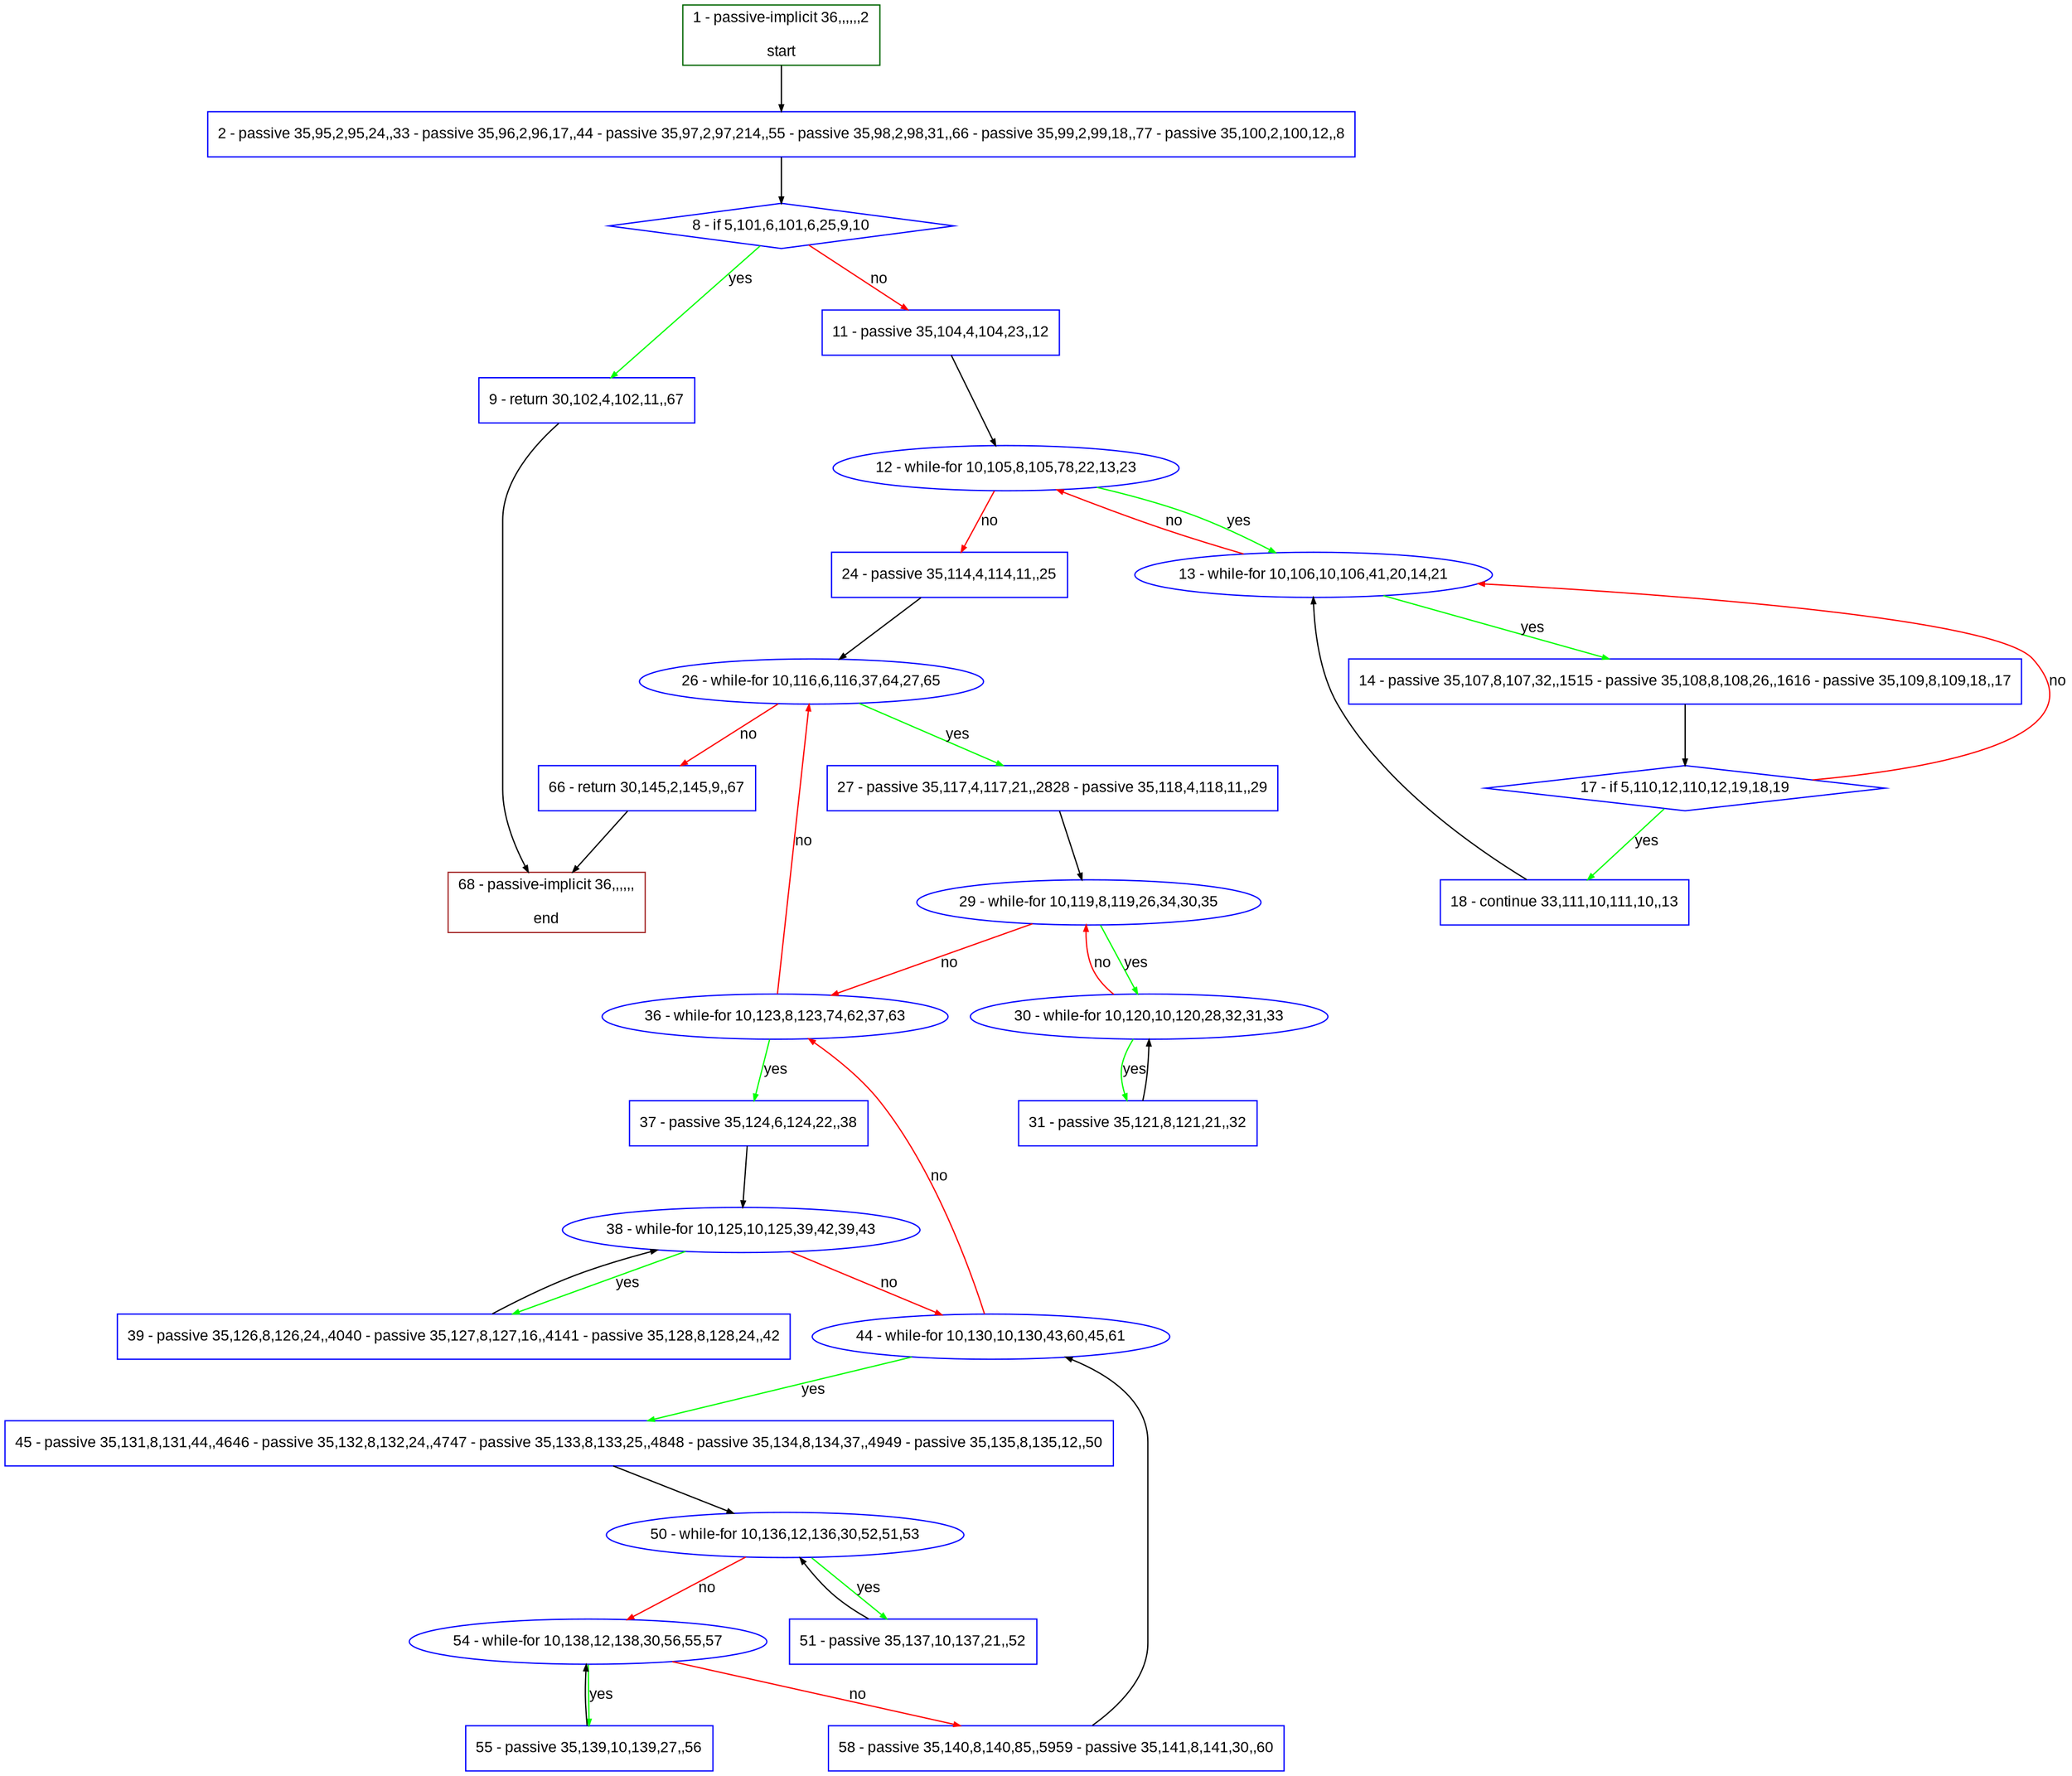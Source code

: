 digraph "" {
  graph [pack="true", label="", fontsize="12", packmode="clust", fontname="Arial", fillcolor="#FFFFCC", bgcolor="white", style="rounded,filled", compound="true"];
  node [node_initialized="no", label="", color="grey", fontsize="12", fillcolor="white", fontname="Arial", style="filled", shape="rectangle", compound="true", fixedsize="false"];
  edge [fontcolor="black", arrowhead="normal", arrowtail="none", arrowsize="0.5", ltail="", label="", color="black", fontsize="12", lhead="", fontname="Arial", dir="forward", compound="true"];
  __N1 [label="2 - passive 35,95,2,95,24,,33 - passive 35,96,2,96,17,,44 - passive 35,97,2,97,214,,55 - passive 35,98,2,98,31,,66 - passive 35,99,2,99,18,,77 - passive 35,100,2,100,12,,8", color="#0000ff", fillcolor="#ffffff", style="filled", shape="box"];
  __N2 [label="1 - passive-implicit 36,,,,,,2\n\nstart", color="#006400", fillcolor="#ffffff", style="filled", shape="box"];
  __N3 [label="8 - if 5,101,6,101,6,25,9,10", color="#0000ff", fillcolor="#ffffff", style="filled", shape="diamond"];
  __N4 [label="9 - return 30,102,4,102,11,,67", color="#0000ff", fillcolor="#ffffff", style="filled", shape="box"];
  __N5 [label="11 - passive 35,104,4,104,23,,12", color="#0000ff", fillcolor="#ffffff", style="filled", shape="box"];
  __N6 [label="68 - passive-implicit 36,,,,,,\n\nend", color="#a52a2a", fillcolor="#ffffff", style="filled", shape="box"];
  __N7 [label="12 - while-for 10,105,8,105,78,22,13,23", color="#0000ff", fillcolor="#ffffff", style="filled", shape="oval"];
  __N8 [label="13 - while-for 10,106,10,106,41,20,14,21", color="#0000ff", fillcolor="#ffffff", style="filled", shape="oval"];
  __N9 [label="24 - passive 35,114,4,114,11,,25", color="#0000ff", fillcolor="#ffffff", style="filled", shape="box"];
  __N10 [label="14 - passive 35,107,8,107,32,,1515 - passive 35,108,8,108,26,,1616 - passive 35,109,8,109,18,,17", color="#0000ff", fillcolor="#ffffff", style="filled", shape="box"];
  __N11 [label="17 - if 5,110,12,110,12,19,18,19", color="#0000ff", fillcolor="#ffffff", style="filled", shape="diamond"];
  __N12 [label="18 - continue 33,111,10,111,10,,13", color="#0000ff", fillcolor="#ffffff", style="filled", shape="box"];
  __N13 [label="26 - while-for 10,116,6,116,37,64,27,65", color="#0000ff", fillcolor="#ffffff", style="filled", shape="oval"];
  __N14 [label="27 - passive 35,117,4,117,21,,2828 - passive 35,118,4,118,11,,29", color="#0000ff", fillcolor="#ffffff", style="filled", shape="box"];
  __N15 [label="66 - return 30,145,2,145,9,,67", color="#0000ff", fillcolor="#ffffff", style="filled", shape="box"];
  __N16 [label="29 - while-for 10,119,8,119,26,34,30,35", color="#0000ff", fillcolor="#ffffff", style="filled", shape="oval"];
  __N17 [label="30 - while-for 10,120,10,120,28,32,31,33", color="#0000ff", fillcolor="#ffffff", style="filled", shape="oval"];
  __N18 [label="36 - while-for 10,123,8,123,74,62,37,63", color="#0000ff", fillcolor="#ffffff", style="filled", shape="oval"];
  __N19 [label="31 - passive 35,121,8,121,21,,32", color="#0000ff", fillcolor="#ffffff", style="filled", shape="box"];
  __N20 [label="37 - passive 35,124,6,124,22,,38", color="#0000ff", fillcolor="#ffffff", style="filled", shape="box"];
  __N21 [label="38 - while-for 10,125,10,125,39,42,39,43", color="#0000ff", fillcolor="#ffffff", style="filled", shape="oval"];
  __N22 [label="39 - passive 35,126,8,126,24,,4040 - passive 35,127,8,127,16,,4141 - passive 35,128,8,128,24,,42", color="#0000ff", fillcolor="#ffffff", style="filled", shape="box"];
  __N23 [label="44 - while-for 10,130,10,130,43,60,45,61", color="#0000ff", fillcolor="#ffffff", style="filled", shape="oval"];
  __N24 [label="45 - passive 35,131,8,131,44,,4646 - passive 35,132,8,132,24,,4747 - passive 35,133,8,133,25,,4848 - passive 35,134,8,134,37,,4949 - passive 35,135,8,135,12,,50", color="#0000ff", fillcolor="#ffffff", style="filled", shape="box"];
  __N25 [label="50 - while-for 10,136,12,136,30,52,51,53", color="#0000ff", fillcolor="#ffffff", style="filled", shape="oval"];
  __N26 [label="51 - passive 35,137,10,137,21,,52", color="#0000ff", fillcolor="#ffffff", style="filled", shape="box"];
  __N27 [label="54 - while-for 10,138,12,138,30,56,55,57", color="#0000ff", fillcolor="#ffffff", style="filled", shape="oval"];
  __N28 [label="55 - passive 35,139,10,139,27,,56", color="#0000ff", fillcolor="#ffffff", style="filled", shape="box"];
  __N29 [label="58 - passive 35,140,8,140,85,,5959 - passive 35,141,8,141,30,,60", color="#0000ff", fillcolor="#ffffff", style="filled", shape="box"];
  __N2 -> __N1 [arrowhead="normal", arrowtail="none", color="#000000", label="", dir="forward"];
  __N1 -> __N3 [arrowhead="normal", arrowtail="none", color="#000000", label="", dir="forward"];
  __N3 -> __N4 [arrowhead="normal", arrowtail="none", color="#00ff00", label="yes", dir="forward"];
  __N3 -> __N5 [arrowhead="normal", arrowtail="none", color="#ff0000", label="no", dir="forward"];
  __N4 -> __N6 [arrowhead="normal", arrowtail="none", color="#000000", label="", dir="forward"];
  __N5 -> __N7 [arrowhead="normal", arrowtail="none", color="#000000", label="", dir="forward"];
  __N7 -> __N8 [arrowhead="normal", arrowtail="none", color="#00ff00", label="yes", dir="forward"];
  __N8 -> __N7 [arrowhead="normal", arrowtail="none", color="#ff0000", label="no", dir="forward"];
  __N7 -> __N9 [arrowhead="normal", arrowtail="none", color="#ff0000", label="no", dir="forward"];
  __N8 -> __N10 [arrowhead="normal", arrowtail="none", color="#00ff00", label="yes", dir="forward"];
  __N10 -> __N11 [arrowhead="normal", arrowtail="none", color="#000000", label="", dir="forward"];
  __N11 -> __N8 [arrowhead="normal", arrowtail="none", color="#ff0000", label="no", dir="forward"];
  __N11 -> __N12 [arrowhead="normal", arrowtail="none", color="#00ff00", label="yes", dir="forward"];
  __N12 -> __N8 [arrowhead="normal", arrowtail="none", color="#000000", label="", dir="forward"];
  __N9 -> __N13 [arrowhead="normal", arrowtail="none", color="#000000", label="", dir="forward"];
  __N13 -> __N14 [arrowhead="normal", arrowtail="none", color="#00ff00", label="yes", dir="forward"];
  __N13 -> __N15 [arrowhead="normal", arrowtail="none", color="#ff0000", label="no", dir="forward"];
  __N14 -> __N16 [arrowhead="normal", arrowtail="none", color="#000000", label="", dir="forward"];
  __N16 -> __N17 [arrowhead="normal", arrowtail="none", color="#00ff00", label="yes", dir="forward"];
  __N17 -> __N16 [arrowhead="normal", arrowtail="none", color="#ff0000", label="no", dir="forward"];
  __N16 -> __N18 [arrowhead="normal", arrowtail="none", color="#ff0000", label="no", dir="forward"];
  __N17 -> __N19 [arrowhead="normal", arrowtail="none", color="#00ff00", label="yes", dir="forward"];
  __N19 -> __N17 [arrowhead="normal", arrowtail="none", color="#000000", label="", dir="forward"];
  __N18 -> __N13 [arrowhead="normal", arrowtail="none", color="#ff0000", label="no", dir="forward"];
  __N18 -> __N20 [arrowhead="normal", arrowtail="none", color="#00ff00", label="yes", dir="forward"];
  __N20 -> __N21 [arrowhead="normal", arrowtail="none", color="#000000", label="", dir="forward"];
  __N21 -> __N22 [arrowhead="normal", arrowtail="none", color="#00ff00", label="yes", dir="forward"];
  __N22 -> __N21 [arrowhead="normal", arrowtail="none", color="#000000", label="", dir="forward"];
  __N21 -> __N23 [arrowhead="normal", arrowtail="none", color="#ff0000", label="no", dir="forward"];
  __N23 -> __N18 [arrowhead="normal", arrowtail="none", color="#ff0000", label="no", dir="forward"];
  __N23 -> __N24 [arrowhead="normal", arrowtail="none", color="#00ff00", label="yes", dir="forward"];
  __N24 -> __N25 [arrowhead="normal", arrowtail="none", color="#000000", label="", dir="forward"];
  __N25 -> __N26 [arrowhead="normal", arrowtail="none", color="#00ff00", label="yes", dir="forward"];
  __N26 -> __N25 [arrowhead="normal", arrowtail="none", color="#000000", label="", dir="forward"];
  __N25 -> __N27 [arrowhead="normal", arrowtail="none", color="#ff0000", label="no", dir="forward"];
  __N27 -> __N28 [arrowhead="normal", arrowtail="none", color="#00ff00", label="yes", dir="forward"];
  __N28 -> __N27 [arrowhead="normal", arrowtail="none", color="#000000", label="", dir="forward"];
  __N27 -> __N29 [arrowhead="normal", arrowtail="none", color="#ff0000", label="no", dir="forward"];
  __N29 -> __N23 [arrowhead="normal", arrowtail="none", color="#000000", label="", dir="forward"];
  __N15 -> __N6 [arrowhead="normal", arrowtail="none", color="#000000", label="", dir="forward"];
}
